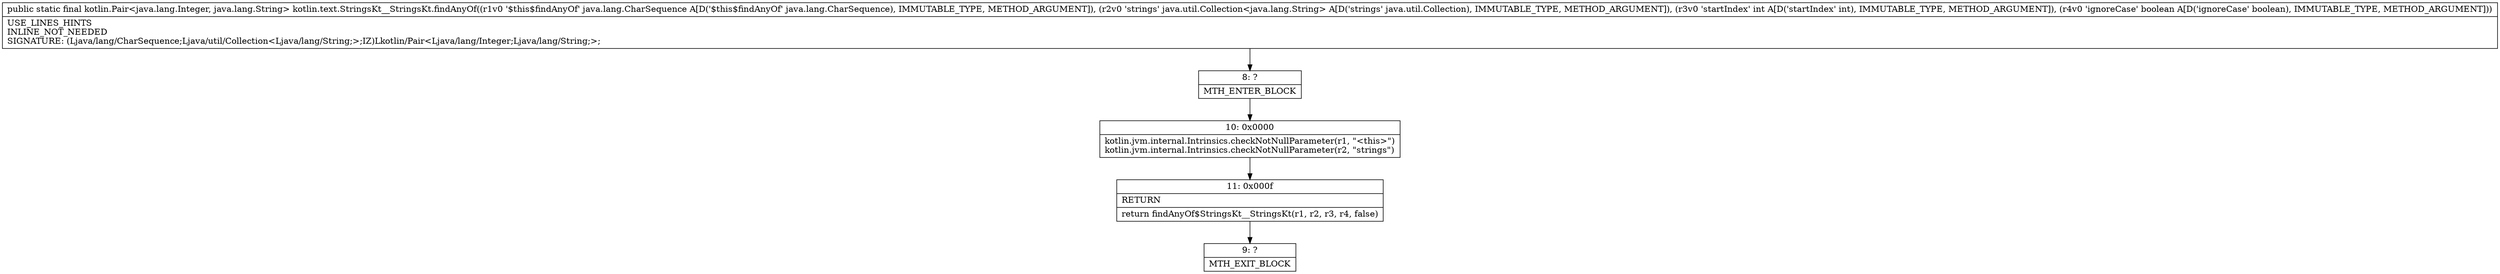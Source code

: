 digraph "CFG forkotlin.text.StringsKt__StringsKt.findAnyOf(Ljava\/lang\/CharSequence;Ljava\/util\/Collection;IZ)Lkotlin\/Pair;" {
Node_8 [shape=record,label="{8\:\ ?|MTH_ENTER_BLOCK\l}"];
Node_10 [shape=record,label="{10\:\ 0x0000|kotlin.jvm.internal.Intrinsics.checkNotNullParameter(r1, \"\<this\>\")\lkotlin.jvm.internal.Intrinsics.checkNotNullParameter(r2, \"strings\")\l}"];
Node_11 [shape=record,label="{11\:\ 0x000f|RETURN\l|return findAnyOf$StringsKt__StringsKt(r1, r2, r3, r4, false)\l}"];
Node_9 [shape=record,label="{9\:\ ?|MTH_EXIT_BLOCK\l}"];
MethodNode[shape=record,label="{public static final kotlin.Pair\<java.lang.Integer, java.lang.String\> kotlin.text.StringsKt__StringsKt.findAnyOf((r1v0 '$this$findAnyOf' java.lang.CharSequence A[D('$this$findAnyOf' java.lang.CharSequence), IMMUTABLE_TYPE, METHOD_ARGUMENT]), (r2v0 'strings' java.util.Collection\<java.lang.String\> A[D('strings' java.util.Collection), IMMUTABLE_TYPE, METHOD_ARGUMENT]), (r3v0 'startIndex' int A[D('startIndex' int), IMMUTABLE_TYPE, METHOD_ARGUMENT]), (r4v0 'ignoreCase' boolean A[D('ignoreCase' boolean), IMMUTABLE_TYPE, METHOD_ARGUMENT]))  | USE_LINES_HINTS\lINLINE_NOT_NEEDED\lSIGNATURE: (Ljava\/lang\/CharSequence;Ljava\/util\/Collection\<Ljava\/lang\/String;\>;IZ)Lkotlin\/Pair\<Ljava\/lang\/Integer;Ljava\/lang\/String;\>;\l}"];
MethodNode -> Node_8;Node_8 -> Node_10;
Node_10 -> Node_11;
Node_11 -> Node_9;
}

